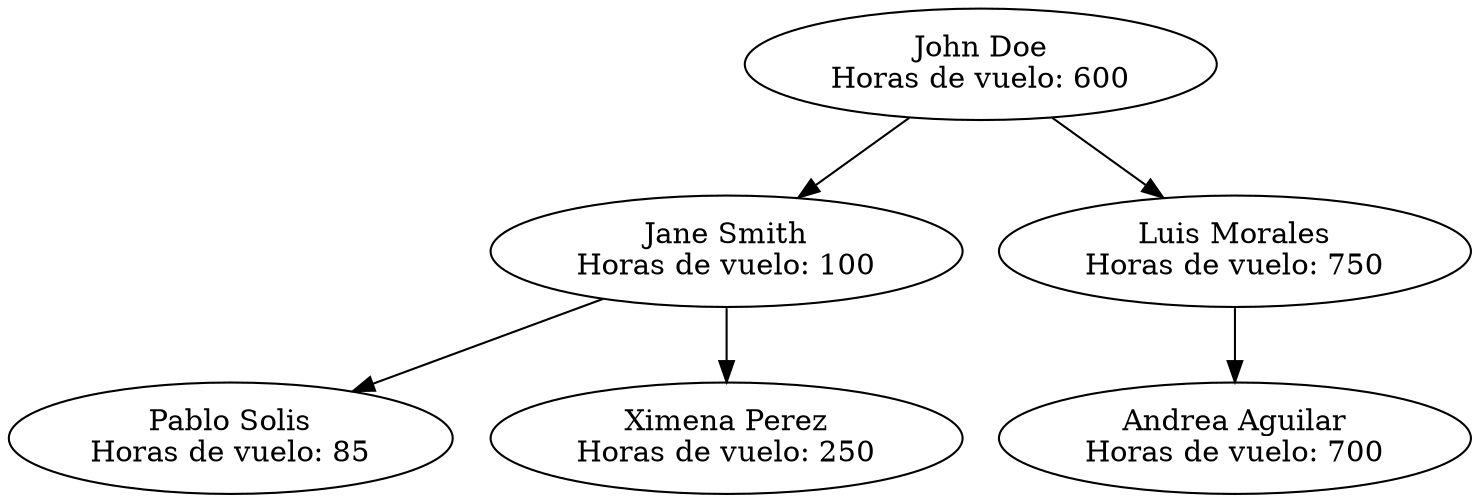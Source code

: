 digraph G {
"P12345678" [label="John Doe\nHoras de vuelo: 600"];
"P12345678" -> "P98765432";
"P98765432" [label="Jane Smith\nHoras de vuelo: 100"];
"P98765432" -> "P6521495";
"P6521495" [label="Pablo Solis\nHoras de vuelo: 85"];
"P98765432" -> "P05485571";
"P05485571" [label="Ximena Perez\nHoras de vuelo: 250"];
"P12345678" -> "P47521458";
"P47521458" [label="Luis Morales\nHoras de vuelo: 750"];
"P47521458" -> "P32004957";
"P32004957" [label="Andrea Aguilar\nHoras de vuelo: 700"];
}

